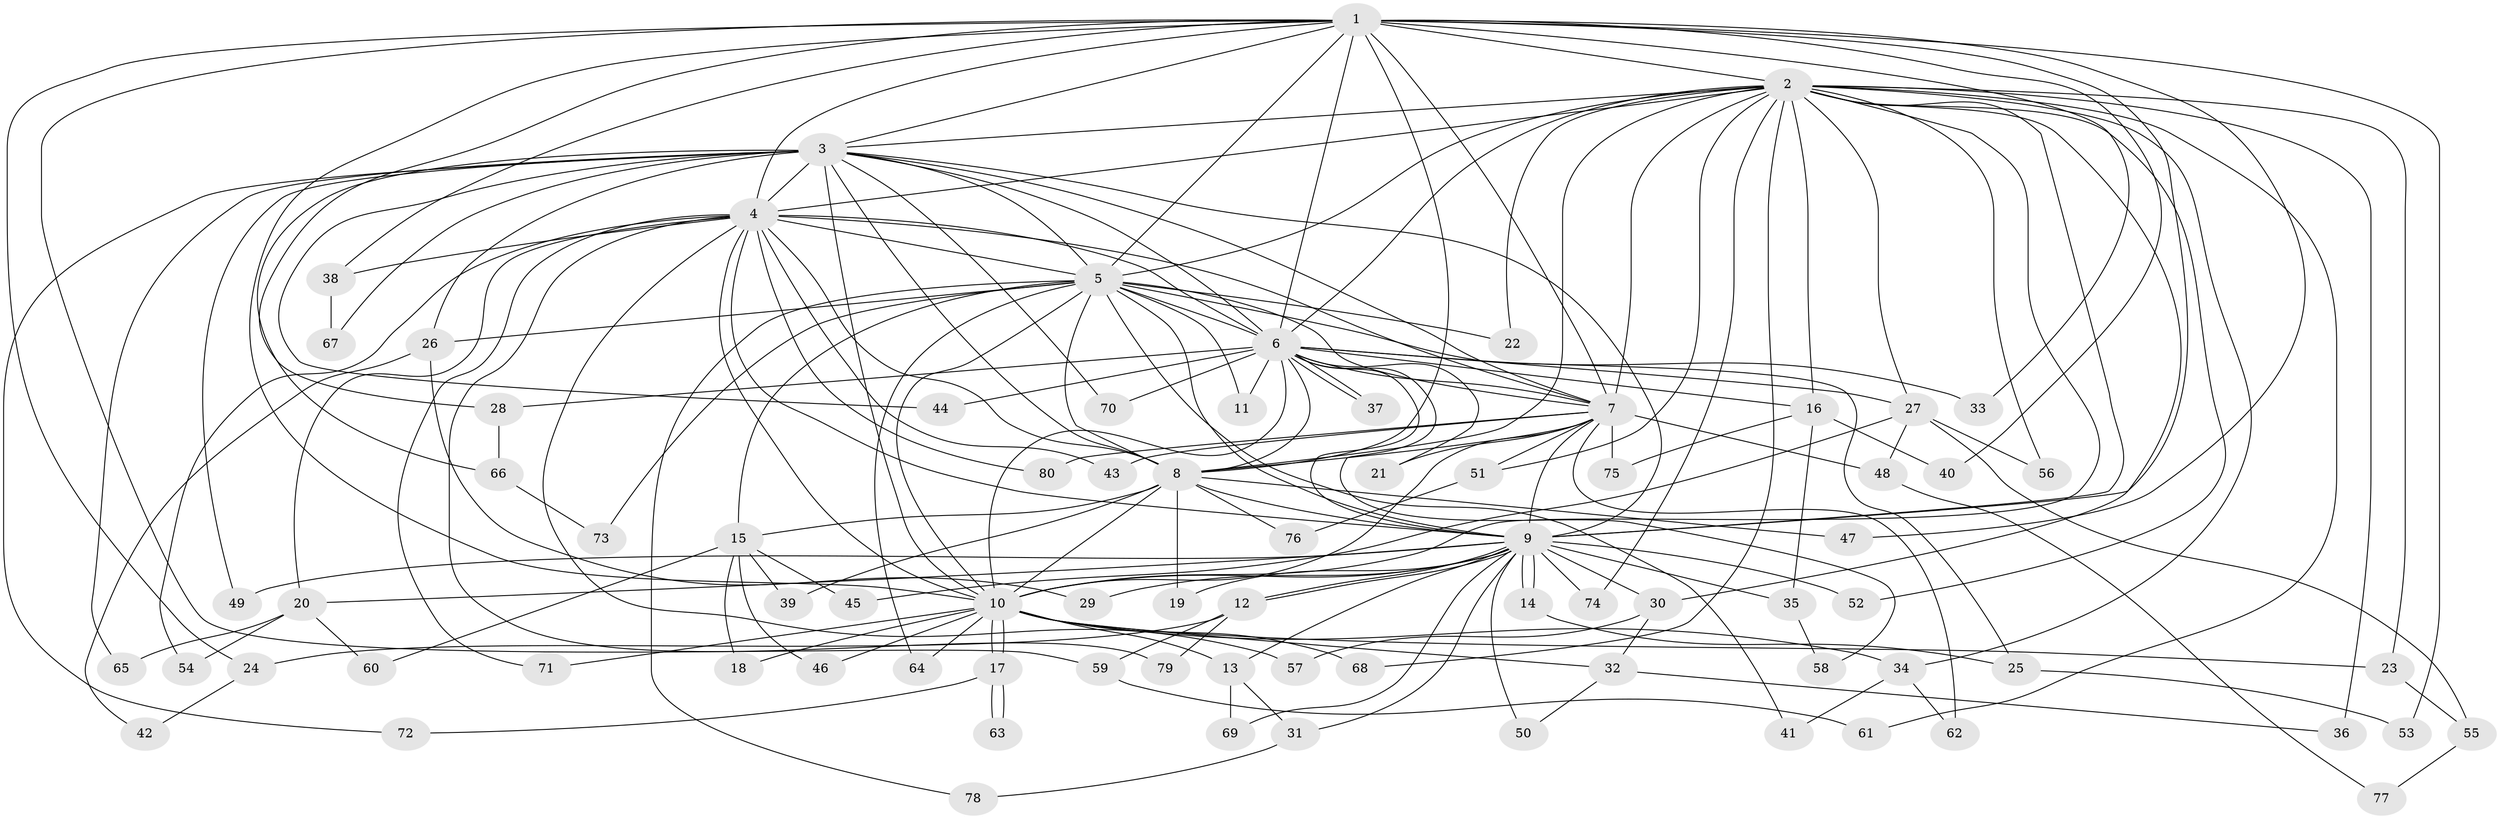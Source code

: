 // coarse degree distribution, {16: 0.05, 3: 0.35, 5: 0.075, 4: 0.15, 2: 0.15, 14: 0.05, 17: 0.025, 15: 0.05, 1: 0.05, 12: 0.05}
// Generated by graph-tools (version 1.1) at 2025/36/03/04/25 23:36:32]
// undirected, 80 vertices, 185 edges
graph export_dot {
  node [color=gray90,style=filled];
  1;
  2;
  3;
  4;
  5;
  6;
  7;
  8;
  9;
  10;
  11;
  12;
  13;
  14;
  15;
  16;
  17;
  18;
  19;
  20;
  21;
  22;
  23;
  24;
  25;
  26;
  27;
  28;
  29;
  30;
  31;
  32;
  33;
  34;
  35;
  36;
  37;
  38;
  39;
  40;
  41;
  42;
  43;
  44;
  45;
  46;
  47;
  48;
  49;
  50;
  51;
  52;
  53;
  54;
  55;
  56;
  57;
  58;
  59;
  60;
  61;
  62;
  63;
  64;
  65;
  66;
  67;
  68;
  69;
  70;
  71;
  72;
  73;
  74;
  75;
  76;
  77;
  78;
  79;
  80;
  1 -- 2;
  1 -- 3;
  1 -- 4;
  1 -- 5;
  1 -- 6;
  1 -- 7;
  1 -- 8;
  1 -- 9;
  1 -- 10;
  1 -- 24;
  1 -- 28;
  1 -- 33;
  1 -- 38;
  1 -- 40;
  1 -- 47;
  1 -- 53;
  1 -- 59;
  2 -- 3;
  2 -- 4;
  2 -- 5;
  2 -- 6;
  2 -- 7;
  2 -- 8;
  2 -- 9;
  2 -- 10;
  2 -- 16;
  2 -- 22;
  2 -- 23;
  2 -- 27;
  2 -- 30;
  2 -- 34;
  2 -- 36;
  2 -- 51;
  2 -- 52;
  2 -- 56;
  2 -- 61;
  2 -- 68;
  2 -- 74;
  3 -- 4;
  3 -- 5;
  3 -- 6;
  3 -- 7;
  3 -- 8;
  3 -- 9;
  3 -- 10;
  3 -- 26;
  3 -- 44;
  3 -- 49;
  3 -- 65;
  3 -- 66;
  3 -- 67;
  3 -- 70;
  3 -- 72;
  4 -- 5;
  4 -- 6;
  4 -- 7;
  4 -- 8;
  4 -- 9;
  4 -- 10;
  4 -- 20;
  4 -- 38;
  4 -- 43;
  4 -- 54;
  4 -- 57;
  4 -- 71;
  4 -- 79;
  4 -- 80;
  5 -- 6;
  5 -- 7;
  5 -- 8;
  5 -- 9;
  5 -- 10;
  5 -- 11;
  5 -- 15;
  5 -- 22;
  5 -- 25;
  5 -- 26;
  5 -- 41;
  5 -- 64;
  5 -- 73;
  5 -- 78;
  6 -- 7;
  6 -- 8;
  6 -- 9;
  6 -- 10;
  6 -- 11;
  6 -- 16;
  6 -- 21;
  6 -- 27;
  6 -- 28;
  6 -- 33;
  6 -- 37;
  6 -- 37;
  6 -- 44;
  6 -- 58;
  6 -- 70;
  7 -- 8;
  7 -- 9;
  7 -- 10;
  7 -- 21;
  7 -- 43;
  7 -- 48;
  7 -- 51;
  7 -- 62;
  7 -- 75;
  7 -- 80;
  8 -- 9;
  8 -- 10;
  8 -- 15;
  8 -- 19;
  8 -- 39;
  8 -- 47;
  8 -- 76;
  9 -- 10;
  9 -- 12;
  9 -- 12;
  9 -- 13;
  9 -- 14;
  9 -- 14;
  9 -- 19;
  9 -- 20;
  9 -- 29;
  9 -- 30;
  9 -- 31;
  9 -- 35;
  9 -- 49;
  9 -- 50;
  9 -- 52;
  9 -- 69;
  9 -- 74;
  10 -- 13;
  10 -- 17;
  10 -- 17;
  10 -- 18;
  10 -- 23;
  10 -- 32;
  10 -- 34;
  10 -- 46;
  10 -- 64;
  10 -- 68;
  10 -- 71;
  12 -- 24;
  12 -- 59;
  12 -- 79;
  13 -- 31;
  13 -- 69;
  14 -- 25;
  15 -- 18;
  15 -- 39;
  15 -- 45;
  15 -- 46;
  15 -- 60;
  16 -- 35;
  16 -- 40;
  16 -- 75;
  17 -- 63;
  17 -- 63;
  17 -- 72;
  20 -- 54;
  20 -- 60;
  20 -- 65;
  23 -- 55;
  24 -- 42;
  25 -- 53;
  26 -- 29;
  26 -- 42;
  27 -- 45;
  27 -- 48;
  27 -- 55;
  27 -- 56;
  28 -- 66;
  30 -- 32;
  30 -- 57;
  31 -- 78;
  32 -- 36;
  32 -- 50;
  34 -- 41;
  34 -- 62;
  35 -- 58;
  38 -- 67;
  48 -- 77;
  51 -- 76;
  55 -- 77;
  59 -- 61;
  66 -- 73;
}
